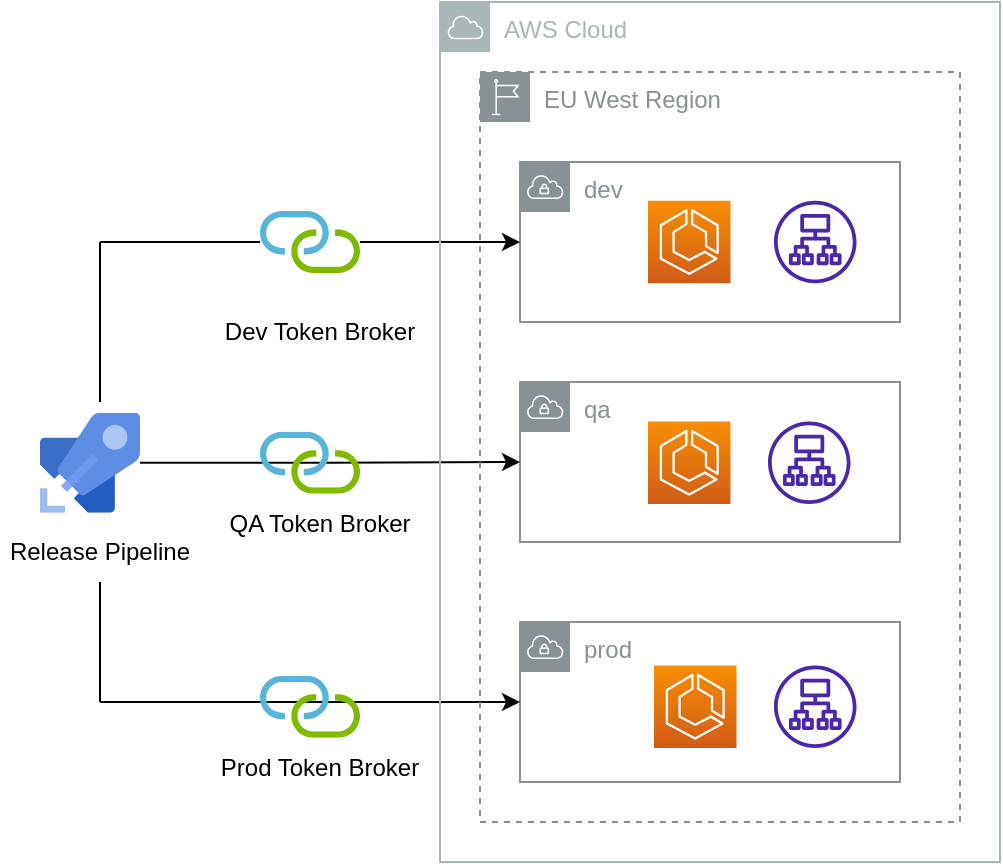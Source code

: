 <mxfile version="20.8.5" type="github">
  <diagram id="QWn9cPUhxFHwrcYP5sku" name="Page-1">
    <mxGraphModel dx="1134" dy="660" grid="1" gridSize="10" guides="1" tooltips="1" connect="1" arrows="1" fold="1" page="1" pageScale="1" pageWidth="850" pageHeight="1100" math="0" shadow="0">
      <root>
        <mxCell id="0" />
        <mxCell id="1" parent="0" />
        <mxCell id="P4DFGZki3cI2QDcSP3dg-3" value="dev" style="sketch=0;outlineConnect=0;gradientColor=none;html=1;whiteSpace=wrap;fontSize=12;fontStyle=0;shape=mxgraph.aws4.group;grIcon=mxgraph.aws4.group_vpc;strokeColor=#879196;fillColor=none;verticalAlign=top;align=left;spacingLeft=30;fontColor=#879196;dashed=0;" vertex="1" parent="1">
          <mxGeometry x="510" y="120" width="190" height="80" as="geometry" />
        </mxCell>
        <mxCell id="P4DFGZki3cI2QDcSP3dg-4" value="qa" style="sketch=0;outlineConnect=0;gradientColor=none;html=1;whiteSpace=wrap;fontSize=12;fontStyle=0;shape=mxgraph.aws4.group;grIcon=mxgraph.aws4.group_vpc;strokeColor=#879196;fillColor=none;verticalAlign=top;align=left;spacingLeft=30;fontColor=#879196;dashed=0;" vertex="1" parent="1">
          <mxGeometry x="510" y="230" width="190" height="80" as="geometry" />
        </mxCell>
        <mxCell id="P4DFGZki3cI2QDcSP3dg-5" value="prod" style="sketch=0;outlineConnect=0;gradientColor=none;html=1;whiteSpace=wrap;fontSize=12;fontStyle=0;shape=mxgraph.aws4.group;grIcon=mxgraph.aws4.group_vpc;strokeColor=#879196;fillColor=none;verticalAlign=top;align=left;spacingLeft=30;fontColor=#879196;dashed=0;" vertex="1" parent="1">
          <mxGeometry x="510" y="350" width="190" height="80" as="geometry" />
        </mxCell>
        <mxCell id="P4DFGZki3cI2QDcSP3dg-10" value="" style="sketch=0;outlineConnect=0;fontColor=#232F3E;gradientColor=none;fillColor=#4D27AA;strokeColor=none;dashed=0;verticalLabelPosition=bottom;verticalAlign=top;align=center;html=1;fontSize=12;fontStyle=0;aspect=fixed;pointerEvents=1;shape=mxgraph.aws4.application_load_balancer;" vertex="1" parent="1">
          <mxGeometry x="634" y="249.75" width="41.25" height="41.25" as="geometry" />
        </mxCell>
        <mxCell id="P4DFGZki3cI2QDcSP3dg-11" value="" style="sketch=0;points=[[0,0,0],[0.25,0,0],[0.5,0,0],[0.75,0,0],[1,0,0],[0,1,0],[0.25,1,0],[0.5,1,0],[0.75,1,0],[1,1,0],[0,0.25,0],[0,0.5,0],[0,0.75,0],[1,0.25,0],[1,0.5,0],[1,0.75,0]];outlineConnect=0;fontColor=#232F3E;gradientColor=#F78E04;gradientDirection=north;fillColor=#D05C17;strokeColor=#ffffff;dashed=0;verticalLabelPosition=bottom;verticalAlign=top;align=center;html=1;fontSize=12;fontStyle=0;aspect=fixed;shape=mxgraph.aws4.resourceIcon;resIcon=mxgraph.aws4.ecs;" vertex="1" parent="1">
          <mxGeometry x="574" y="249.75" width="41.25" height="41.25" as="geometry" />
        </mxCell>
        <mxCell id="P4DFGZki3cI2QDcSP3dg-12" value="" style="sketch=0;outlineConnect=0;fontColor=#232F3E;gradientColor=none;fillColor=#4D27AA;strokeColor=none;dashed=0;verticalLabelPosition=bottom;verticalAlign=top;align=center;html=1;fontSize=12;fontStyle=0;aspect=fixed;pointerEvents=1;shape=mxgraph.aws4.application_load_balancer;" vertex="1" parent="1">
          <mxGeometry x="637" y="371.75" width="41.25" height="41.25" as="geometry" />
        </mxCell>
        <mxCell id="P4DFGZki3cI2QDcSP3dg-13" value="" style="sketch=0;points=[[0,0,0],[0.25,0,0],[0.5,0,0],[0.75,0,0],[1,0,0],[0,1,0],[0.25,1,0],[0.5,1,0],[0.75,1,0],[1,1,0],[0,0.25,0],[0,0.5,0],[0,0.75,0],[1,0.25,0],[1,0.5,0],[1,0.75,0]];outlineConnect=0;fontColor=#232F3E;gradientColor=#F78E04;gradientDirection=north;fillColor=#D05C17;strokeColor=#ffffff;dashed=0;verticalLabelPosition=bottom;verticalAlign=top;align=center;html=1;fontSize=12;fontStyle=0;aspect=fixed;shape=mxgraph.aws4.resourceIcon;resIcon=mxgraph.aws4.ecs;" vertex="1" parent="1">
          <mxGeometry x="577" y="371.75" width="41.25" height="41.25" as="geometry" />
        </mxCell>
        <mxCell id="P4DFGZki3cI2QDcSP3dg-22" style="edgeStyle=orthogonalEdgeStyle;rounded=0;orthogonalLoop=1;jettySize=auto;html=1;" edge="1" parent="1" source="P4DFGZki3cI2QDcSP3dg-14" target="P4DFGZki3cI2QDcSP3dg-4">
          <mxGeometry relative="1" as="geometry" />
        </mxCell>
        <mxCell id="P4DFGZki3cI2QDcSP3dg-14" value="" style="sketch=0;aspect=fixed;html=1;points=[];align=center;image;fontSize=12;image=img/lib/mscae/Azure_Pipelines.svg;" vertex="1" parent="1">
          <mxGeometry x="270" y="245.38" width="50" height="50" as="geometry" />
        </mxCell>
        <mxCell id="P4DFGZki3cI2QDcSP3dg-17" value="" style="endArrow=none;html=1;rounded=0;" edge="1" parent="1">
          <mxGeometry width="50" height="50" relative="1" as="geometry">
            <mxPoint x="300" y="240" as="sourcePoint" />
            <mxPoint x="300" y="160" as="targetPoint" />
          </mxGeometry>
        </mxCell>
        <mxCell id="P4DFGZki3cI2QDcSP3dg-19" value="" style="endArrow=classic;html=1;rounded=0;entryX=0;entryY=0.5;entryDx=0;entryDy=0;entryPerimeter=0;startArrow=none;" edge="1" parent="1" source="P4DFGZki3cI2QDcSP3dg-20" target="P4DFGZki3cI2QDcSP3dg-3">
          <mxGeometry width="50" height="50" relative="1" as="geometry">
            <mxPoint x="300" y="160" as="sourcePoint" />
            <mxPoint x="480" y="221.967" as="targetPoint" />
          </mxGeometry>
        </mxCell>
        <mxCell id="P4DFGZki3cI2QDcSP3dg-21" value="" style="endArrow=none;html=1;rounded=0;entryX=0;entryY=0.5;entryDx=0;entryDy=0;entryPerimeter=0;" edge="1" parent="1" target="P4DFGZki3cI2QDcSP3dg-20">
          <mxGeometry width="50" height="50" relative="1" as="geometry">
            <mxPoint x="300" y="160" as="sourcePoint" />
            <mxPoint x="510" y="160" as="targetPoint" />
          </mxGeometry>
        </mxCell>
        <mxCell id="P4DFGZki3cI2QDcSP3dg-20" value="" style="sketch=0;aspect=fixed;html=1;points=[];align=center;image;fontSize=12;image=img/lib/mscae/Connection.svg;" vertex="1" parent="1">
          <mxGeometry x="380" y="144.5" width="50" height="31" as="geometry" />
        </mxCell>
        <mxCell id="P4DFGZki3cI2QDcSP3dg-25" value="" style="endArrow=classic;html=1;rounded=0;" edge="1" parent="1" target="P4DFGZki3cI2QDcSP3dg-5">
          <mxGeometry width="50" height="50" relative="1" as="geometry">
            <mxPoint x="300" y="390" as="sourcePoint" />
            <mxPoint x="340" y="240" as="targetPoint" />
          </mxGeometry>
        </mxCell>
        <mxCell id="P4DFGZki3cI2QDcSP3dg-26" value="" style="sketch=0;aspect=fixed;html=1;points=[];align=center;image;fontSize=12;image=img/lib/mscae/Connection.svg;" vertex="1" parent="1">
          <mxGeometry x="380" y="376.88" width="50" height="31" as="geometry" />
        </mxCell>
        <mxCell id="P4DFGZki3cI2QDcSP3dg-27" value="" style="sketch=0;aspect=fixed;html=1;points=[];align=center;image;fontSize=12;image=img/lib/mscae/Connection.svg;" vertex="1" parent="1">
          <mxGeometry x="380" y="254.88" width="50" height="31" as="geometry" />
        </mxCell>
        <mxCell id="P4DFGZki3cI2QDcSP3dg-28" value="Dev Token Broker" style="text;html=1;strokeColor=none;fillColor=none;align=center;verticalAlign=middle;whiteSpace=wrap;rounded=0;" vertex="1" parent="1">
          <mxGeometry x="360" y="190" width="100" height="30" as="geometry" />
        </mxCell>
        <mxCell id="P4DFGZki3cI2QDcSP3dg-29" value="QA Token Broker" style="text;html=1;strokeColor=none;fillColor=none;align=center;verticalAlign=middle;whiteSpace=wrap;rounded=0;" vertex="1" parent="1">
          <mxGeometry x="360" y="285.88" width="100" height="30" as="geometry" />
        </mxCell>
        <mxCell id="P4DFGZki3cI2QDcSP3dg-30" value="Prod Token Broker" style="text;html=1;strokeColor=none;fillColor=none;align=center;verticalAlign=middle;whiteSpace=wrap;rounded=0;" vertex="1" parent="1">
          <mxGeometry x="350" y="407.88" width="120" height="30" as="geometry" />
        </mxCell>
        <mxCell id="P4DFGZki3cI2QDcSP3dg-32" value="" style="endArrow=none;html=1;rounded=0;" edge="1" parent="1">
          <mxGeometry width="50" height="50" relative="1" as="geometry">
            <mxPoint x="300" y="390" as="sourcePoint" />
            <mxPoint x="300" y="330" as="targetPoint" />
          </mxGeometry>
        </mxCell>
        <mxCell id="P4DFGZki3cI2QDcSP3dg-33" value="Release Pipeline" style="text;html=1;strokeColor=none;fillColor=none;align=center;verticalAlign=middle;whiteSpace=wrap;rounded=0;" vertex="1" parent="1">
          <mxGeometry x="250" y="300" width="100" height="30" as="geometry" />
        </mxCell>
        <mxCell id="P4DFGZki3cI2QDcSP3dg-34" value="" style="sketch=0;points=[[0,0,0],[0.25,0,0],[0.5,0,0],[0.75,0,0],[1,0,0],[0,1,0],[0.25,1,0],[0.5,1,0],[0.75,1,0],[1,1,0],[0,0.25,0],[0,0.5,0],[0,0.75,0],[1,0.25,0],[1,0.5,0],[1,0.75,0]];outlineConnect=0;fontColor=#232F3E;gradientColor=#F78E04;gradientDirection=north;fillColor=#D05C17;strokeColor=#ffffff;dashed=0;verticalLabelPosition=bottom;verticalAlign=top;align=center;html=1;fontSize=12;fontStyle=0;aspect=fixed;shape=mxgraph.aws4.resourceIcon;resIcon=mxgraph.aws4.ecs;" vertex="1" parent="1">
          <mxGeometry x="574" y="139.38" width="41.25" height="41.25" as="geometry" />
        </mxCell>
        <mxCell id="P4DFGZki3cI2QDcSP3dg-35" value="" style="sketch=0;outlineConnect=0;fontColor=#232F3E;gradientColor=none;fillColor=#4D27AA;strokeColor=none;dashed=0;verticalLabelPosition=bottom;verticalAlign=top;align=center;html=1;fontSize=12;fontStyle=0;aspect=fixed;pointerEvents=1;shape=mxgraph.aws4.application_load_balancer;" vertex="1" parent="1">
          <mxGeometry x="637" y="139.38" width="41.25" height="41.25" as="geometry" />
        </mxCell>
        <mxCell id="P4DFGZki3cI2QDcSP3dg-37" value="EU West Region" style="sketch=0;outlineConnect=0;gradientColor=none;html=1;whiteSpace=wrap;fontSize=12;fontStyle=0;shape=mxgraph.aws4.group;grIcon=mxgraph.aws4.group_region;strokeColor=#879196;fillColor=none;verticalAlign=top;align=left;spacingLeft=30;fontColor=#879196;dashed=1;" vertex="1" parent="1">
          <mxGeometry x="490" y="75" width="240" height="375" as="geometry" />
        </mxCell>
        <mxCell id="P4DFGZki3cI2QDcSP3dg-39" value="AWS Cloud" style="sketch=0;outlineConnect=0;gradientColor=none;html=1;whiteSpace=wrap;fontSize=12;fontStyle=0;shape=mxgraph.aws4.group;grIcon=mxgraph.aws4.group_aws_cloud;strokeColor=#AAB7B8;fillColor=none;verticalAlign=top;align=left;spacingLeft=30;fontColor=#AAB7B8;dashed=0;" vertex="1" parent="1">
          <mxGeometry x="470" y="40" width="280" height="430" as="geometry" />
        </mxCell>
      </root>
    </mxGraphModel>
  </diagram>
</mxfile>
